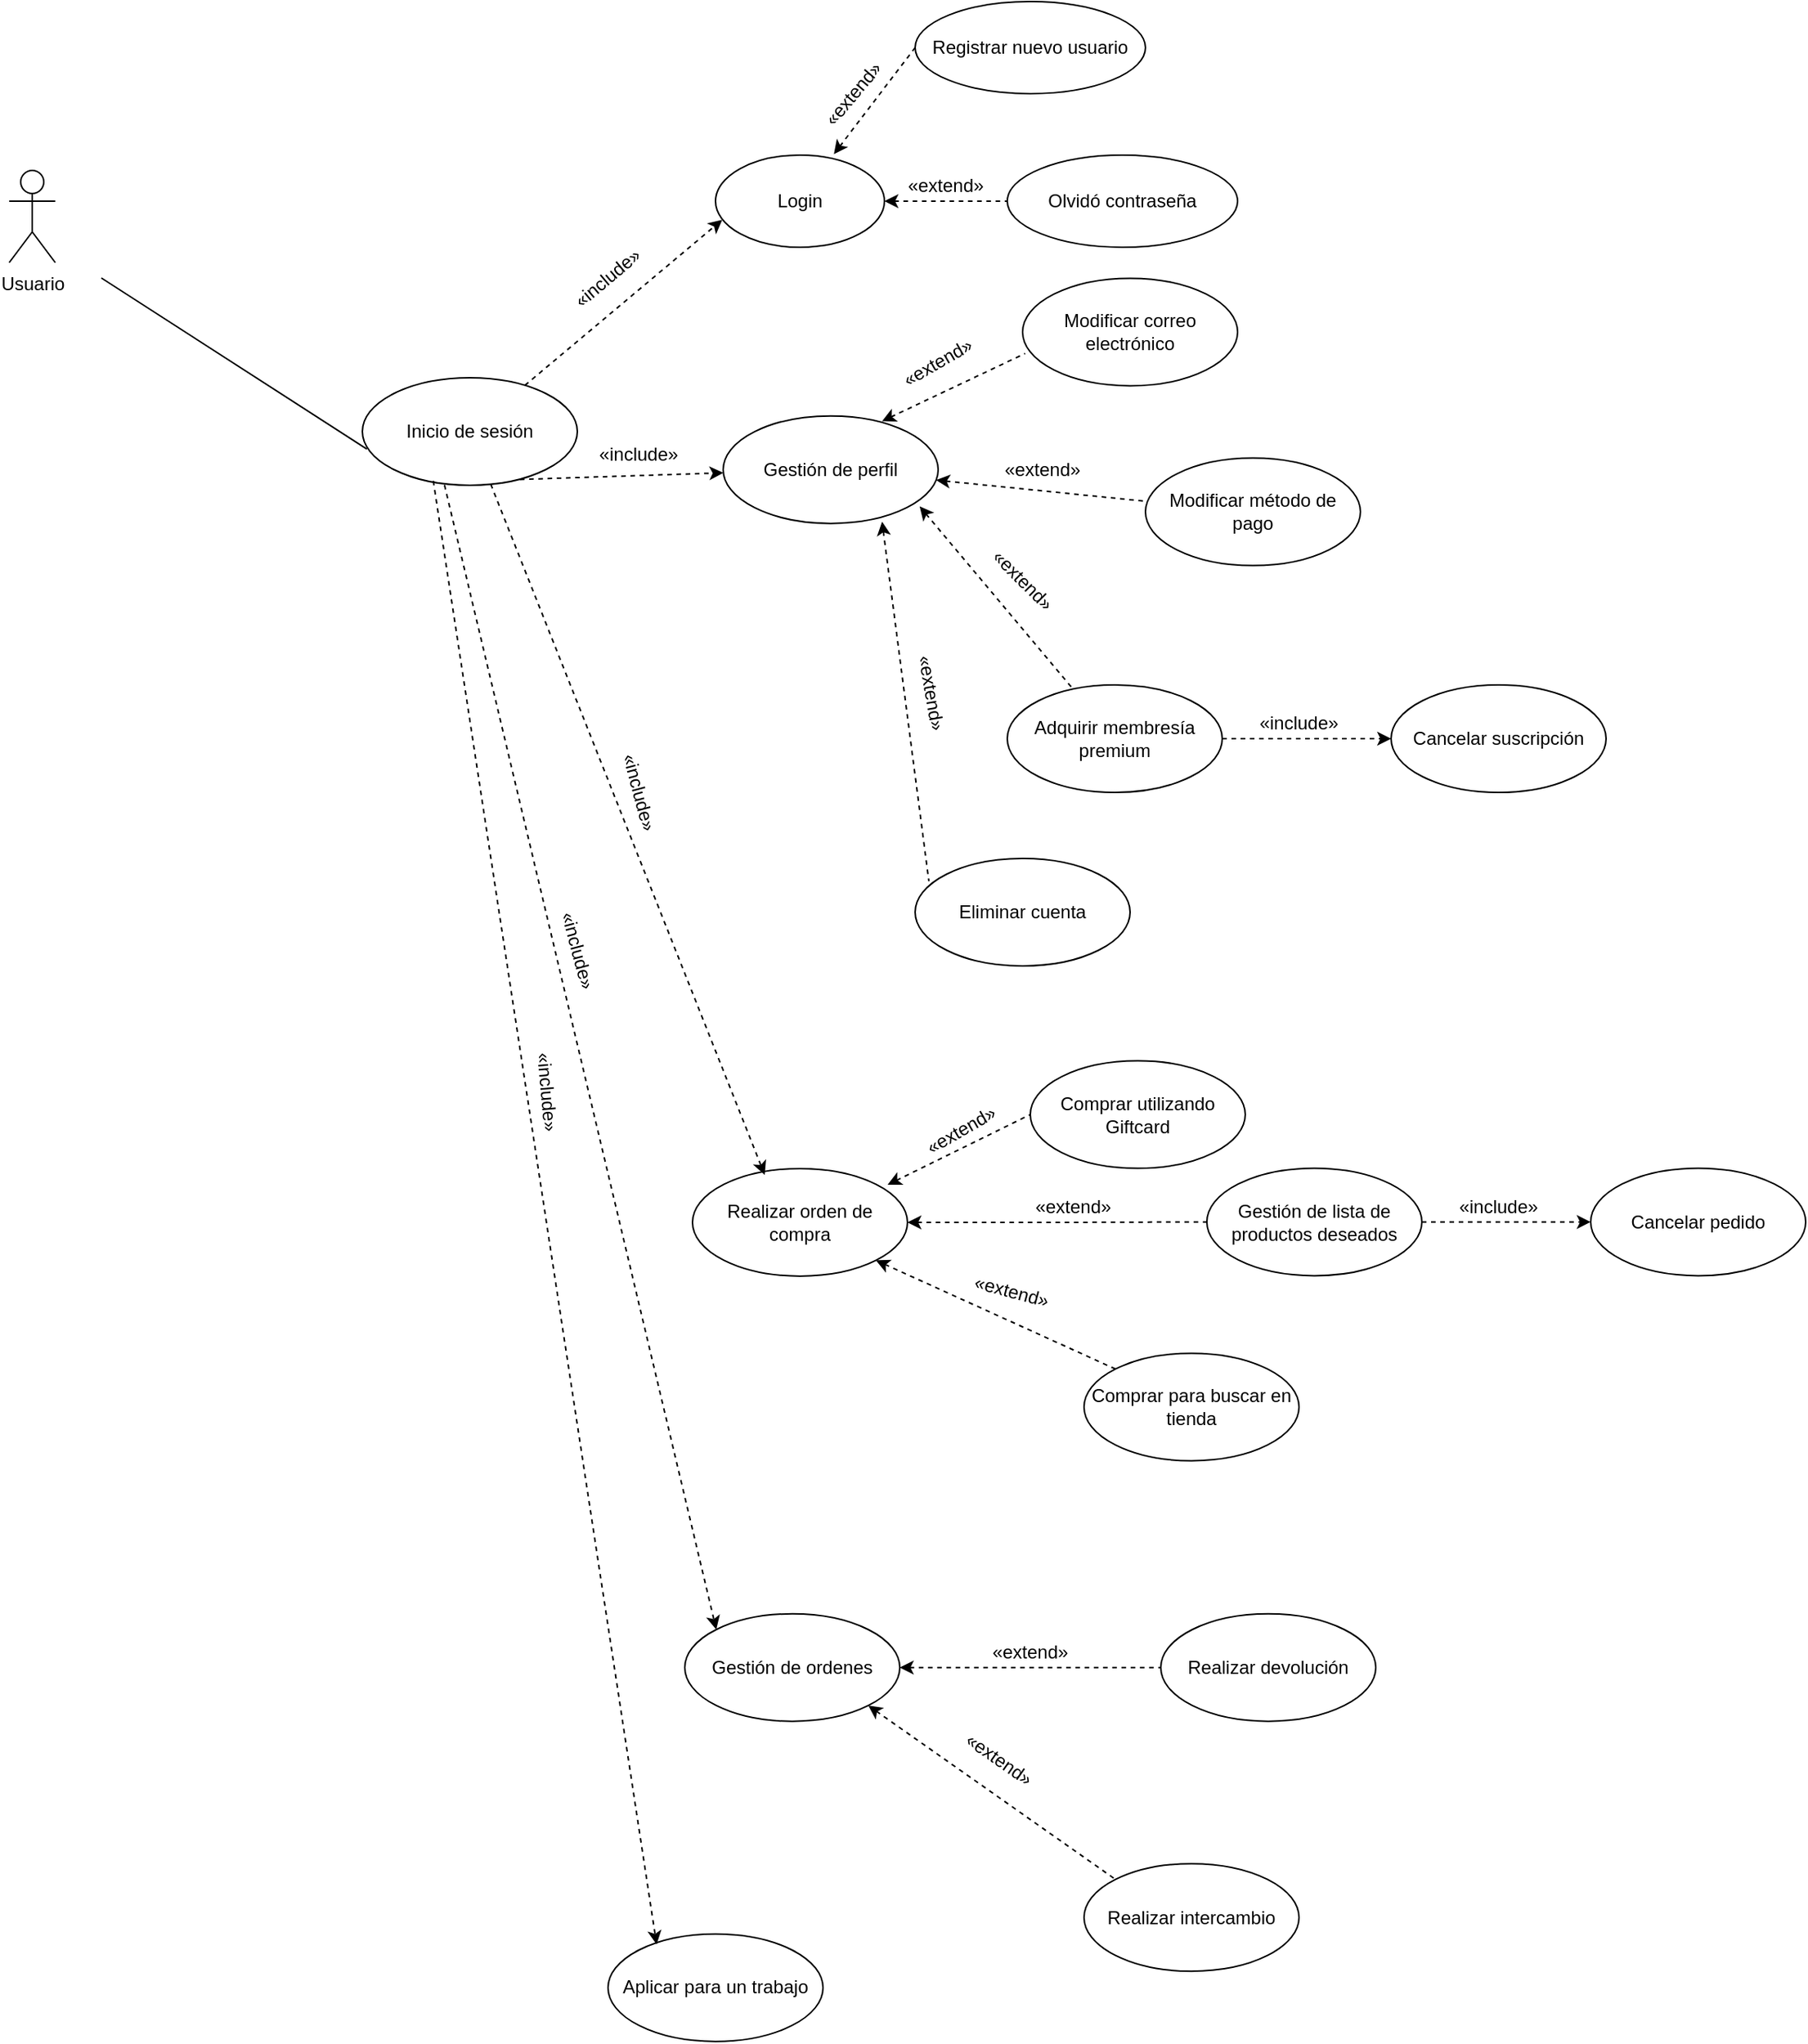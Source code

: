 <mxfile version="10.8.0" type="github"><diagram id="WypjusUMyH8g9IcNmD0C" name="Page-1"><mxGraphModel dx="680" dy="396" grid="1" gridSize="10" guides="1" tooltips="1" connect="1" arrows="1" fold="1" page="1" pageScale="1" pageWidth="850" pageHeight="1100" math="0" shadow="0"><root><mxCell id="0"/><mxCell id="1" parent="0"/><mxCell id="2Z2RgtnjYwtLI_PegNBW-1" value="Usuario" style="shape=umlActor;verticalLabelPosition=bottom;labelBackgroundColor=#ffffff;verticalAlign=top;html=1;outlineConnect=0;" parent="1" vertex="1"><mxGeometry x="70" y="160" width="30" height="60" as="geometry"/></mxCell><mxCell id="2Z2RgtnjYwtLI_PegNBW-9" value="" style="endArrow=none;html=1;entryX=0.021;entryY=0.663;entryDx=0;entryDy=0;entryPerimeter=0;" parent="1" target="2Z2RgtnjYwtLI_PegNBW-10" edge="1"><mxGeometry width="50" height="50" relative="1" as="geometry"><mxPoint x="130" y="230" as="sourcePoint"/><mxPoint x="220" y="210" as="targetPoint"/><Array as="points"/></mxGeometry></mxCell><mxCell id="2Z2RgtnjYwtLI_PegNBW-10" value="Inicio de sesión" style="ellipse;whiteSpace=wrap;html=1;" parent="1" vertex="1"><mxGeometry x="300" y="295" width="140" height="70" as="geometry"/></mxCell><mxCell id="2Z2RgtnjYwtLI_PegNBW-17" value="" style="edgeStyle=orthogonalEdgeStyle;rounded=0;orthogonalLoop=1;jettySize=auto;html=1;startArrow=classic;startFill=1;dashed=1;endArrow=none;endFill=0;" parent="1" source="2Z2RgtnjYwtLI_PegNBW-12" target="2Z2RgtnjYwtLI_PegNBW-16" edge="1"><mxGeometry relative="1" as="geometry"/></mxCell><mxCell id="2Z2RgtnjYwtLI_PegNBW-12" value="Login" style="ellipse;whiteSpace=wrap;html=1;" parent="1" vertex="1"><mxGeometry x="530" y="150" width="110" height="60" as="geometry"/></mxCell><mxCell id="2Z2RgtnjYwtLI_PegNBW-16" value="Olvidó contraseña" style="ellipse;whiteSpace=wrap;html=1;" parent="1" vertex="1"><mxGeometry x="720" y="150" width="150" height="60" as="geometry"/></mxCell><mxCell id="2Z2RgtnjYwtLI_PegNBW-14" value="" style="endArrow=classic;dashed=1;html=1;entryX=0.04;entryY=0.702;entryDx=0;entryDy=0;entryPerimeter=0;startArrow=none;startFill=0;endFill=1;" parent="1" source="2Z2RgtnjYwtLI_PegNBW-10" target="2Z2RgtnjYwtLI_PegNBW-12" edge="1"><mxGeometry width="50" height="50" relative="1" as="geometry"><mxPoint x="460" y="235.136" as="sourcePoint"/><mxPoint x="510" y="185.136" as="targetPoint"/></mxGeometry></mxCell><mxCell id="2Z2RgtnjYwtLI_PegNBW-15" value="&lt;span&gt;«&lt;/span&gt;include&lt;span&gt;»&lt;/span&gt;" style="text;html=1;strokeColor=none;fillColor=none;align=center;verticalAlign=middle;whiteSpace=wrap;rounded=0;rotation=-40;" parent="1" vertex="1"><mxGeometry x="440" y="220.182" width="40" height="20" as="geometry"/></mxCell><mxCell id="2Z2RgtnjYwtLI_PegNBW-20" value="&lt;span&gt;«extend&lt;/span&gt;&lt;span&gt;»&lt;/span&gt;" style="text;html=1;strokeColor=none;fillColor=none;align=center;verticalAlign=middle;whiteSpace=wrap;rounded=0;rotation=0;" parent="1" vertex="1"><mxGeometry x="660" y="160.182" width="40" height="20" as="geometry"/></mxCell><mxCell id="2Z2RgtnjYwtLI_PegNBW-38" value="" style="endArrow=none;dashed=1;html=1;exitX=0.701;exitY=-0.011;exitDx=0;exitDy=0;exitPerimeter=0;startArrow=classic;startFill=1;entryX=0;entryY=0.5;entryDx=0;entryDy=0;" parent="1" source="2Z2RgtnjYwtLI_PegNBW-12" target="2Z2RgtnjYwtLI_PegNBW-43" edge="1"><mxGeometry width="50" height="50" relative="1" as="geometry"><mxPoint x="590" y="159.864" as="sourcePoint"/><mxPoint x="640" y="109.864" as="targetPoint"/></mxGeometry></mxCell><mxCell id="2Z2RgtnjYwtLI_PegNBW-40" value="&lt;span&gt;«extend&lt;/span&gt;&lt;span&gt;»&lt;/span&gt;" style="text;html=1;strokeColor=none;fillColor=none;align=center;verticalAlign=middle;whiteSpace=wrap;rounded=0;rotation=-50;" parent="1" vertex="1"><mxGeometry x="600" y="100.182" width="40" height="20" as="geometry"/></mxCell><mxCell id="2Z2RgtnjYwtLI_PegNBW-43" value="Registrar nuevo usuario" style="ellipse;whiteSpace=wrap;html=1;" parent="1" vertex="1"><mxGeometry x="660" y="50" width="150" height="60" as="geometry"/></mxCell><mxCell id="2Z2RgtnjYwtLI_PegNBW-44" value="Gestión de perfil" style="ellipse;whiteSpace=wrap;html=1;" parent="1" vertex="1"><mxGeometry x="535" y="319.818" width="140" height="70" as="geometry"/></mxCell><mxCell id="2Z2RgtnjYwtLI_PegNBW-45" value="" style="endArrow=classic;html=1;exitX=0.733;exitY=0.946;exitDx=0;exitDy=0;exitPerimeter=0;startArrow=none;startFill=0;dashed=1;endFill=1;" parent="1" source="2Z2RgtnjYwtLI_PegNBW-10" target="2Z2RgtnjYwtLI_PegNBW-44" edge="1"><mxGeometry width="50" height="50" relative="1" as="geometry"><mxPoint x="130" y="230" as="sourcePoint"/><mxPoint x="313" y="425" as="targetPoint"/><Array as="points"/></mxGeometry></mxCell><mxCell id="2Z2RgtnjYwtLI_PegNBW-47" value="" style="endArrow=none;dashed=1;html=1;exitX=0.739;exitY=0.049;exitDx=0;exitDy=0;exitPerimeter=0;startArrow=classic;startFill=1;entryX=0.012;entryY=0.699;entryDx=0;entryDy=0;entryPerimeter=0;" parent="1" source="2Z2RgtnjYwtLI_PegNBW-44" target="2Z2RgtnjYwtLI_PegNBW-49" edge="1"><mxGeometry width="50" height="50" relative="1" as="geometry"><mxPoint x="430" y="650" as="sourcePoint"/><mxPoint x="480" y="600" as="targetPoint"/></mxGeometry></mxCell><mxCell id="2Z2RgtnjYwtLI_PegNBW-48" value="&lt;span&gt;«extend&lt;/span&gt;&lt;span&gt;»&lt;/span&gt;" style="text;html=1;strokeColor=none;fillColor=none;align=center;verticalAlign=middle;whiteSpace=wrap;rounded=0;rotation=-30;" parent="1" vertex="1"><mxGeometry x="655" y="275.182" width="40" height="20" as="geometry"/></mxCell><mxCell id="2Z2RgtnjYwtLI_PegNBW-49" value="Modificar correo electrónico" style="ellipse;whiteSpace=wrap;html=1;" parent="1" vertex="1"><mxGeometry x="730" y="230.227" width="140" height="70" as="geometry"/></mxCell><mxCell id="2Z2RgtnjYwtLI_PegNBW-50" value="" style="endArrow=none;dashed=1;html=1;startArrow=classic;startFill=1;" parent="1" source="2Z2RgtnjYwtLI_PegNBW-44" target="2Z2RgtnjYwtLI_PegNBW-51" edge="1"><mxGeometry width="50" height="50" relative="1" as="geometry"><mxPoint x="450" y="652" as="sourcePoint"/><mxPoint x="540" y="610" as="targetPoint"/></mxGeometry></mxCell><mxCell id="2Z2RgtnjYwtLI_PegNBW-51" value="Modificar método de pago" style="ellipse;whiteSpace=wrap;html=1;" parent="1" vertex="1"><mxGeometry x="810" y="347.273" width="140" height="70" as="geometry"/></mxCell><mxCell id="2Z2RgtnjYwtLI_PegNBW-52" value="&lt;span&gt;«extend&lt;/span&gt;&lt;span&gt;»&lt;/span&gt;" style="text;html=1;strokeColor=none;fillColor=none;align=center;verticalAlign=middle;whiteSpace=wrap;rounded=0;rotation=0;" parent="1" vertex="1"><mxGeometry x="722.5" y="344.682" width="40" height="20" as="geometry"/></mxCell><mxCell id="2Z2RgtnjYwtLI_PegNBW-60" value="" style="edgeStyle=orthogonalEdgeStyle;rounded=0;orthogonalLoop=1;jettySize=auto;html=1;dashed=1;startArrow=none;startFill=0;endArrow=classic;endFill=1;" parent="1" source="2Z2RgtnjYwtLI_PegNBW-53" target="2Z2RgtnjYwtLI_PegNBW-59" edge="1"><mxGeometry relative="1" as="geometry"/></mxCell><mxCell id="2Z2RgtnjYwtLI_PegNBW-53" value="Adquirir membresía premium" style="ellipse;whiteSpace=wrap;html=1;" parent="1" vertex="1"><mxGeometry x="720" y="495" width="140" height="70" as="geometry"/></mxCell><mxCell id="2Z2RgtnjYwtLI_PegNBW-59" value="Cancelar suscripción" style="ellipse;whiteSpace=wrap;html=1;" parent="1" vertex="1"><mxGeometry x="970" y="495" width="140" height="70" as="geometry"/></mxCell><mxCell id="2Z2RgtnjYwtLI_PegNBW-54" value="" style="endArrow=none;dashed=1;html=1;startArrow=classic;startFill=1;exitX=0.914;exitY=0.842;exitDx=0;exitDy=0;exitPerimeter=0;" parent="1" source="2Z2RgtnjYwtLI_PegNBW-44" target="2Z2RgtnjYwtLI_PegNBW-53" edge="1"><mxGeometry width="50" height="50" relative="1" as="geometry"><mxPoint x="434" y="695.5" as="sourcePoint"/><mxPoint x="526.09" y="707.011" as="targetPoint"/></mxGeometry></mxCell><mxCell id="2Z2RgtnjYwtLI_PegNBW-56" value="Eliminar cuenta" style="ellipse;whiteSpace=wrap;html=1;" parent="1" vertex="1"><mxGeometry x="660" y="608" width="140" height="70" as="geometry"/></mxCell><mxCell id="2Z2RgtnjYwtLI_PegNBW-57" value="" style="endArrow=none;dashed=1;html=1;startArrow=classic;startFill=1;exitX=0.739;exitY=0.984;exitDx=0;exitDy=0;exitPerimeter=0;entryX=0.064;entryY=0.212;entryDx=0;entryDy=0;entryPerimeter=0;" parent="1" source="2Z2RgtnjYwtLI_PegNBW-44" target="2Z2RgtnjYwtLI_PegNBW-56" edge="1"><mxGeometry width="50" height="50" relative="1" as="geometry"><mxPoint x="403.5" y="698.5" as="sourcePoint"/><mxPoint x="536.15" y="755.341" as="targetPoint"/></mxGeometry></mxCell><mxCell id="2Z2RgtnjYwtLI_PegNBW-58" value="&lt;span&gt;«extend&lt;/span&gt;&lt;span&gt;»&lt;/span&gt;" style="text;html=1;strokeColor=none;fillColor=none;align=center;verticalAlign=middle;whiteSpace=wrap;rounded=0;rotation=80;" parent="1" vertex="1"><mxGeometry x="650" y="490.409" width="40" height="20" as="geometry"/></mxCell><mxCell id="2Z2RgtnjYwtLI_PegNBW-61" value="&lt;span&gt;«&lt;/span&gt;include&lt;span&gt;»&lt;/span&gt;" style="text;html=1;strokeColor=none;fillColor=none;align=center;verticalAlign=middle;whiteSpace=wrap;rounded=0;rotation=0;" parent="1" vertex="1"><mxGeometry x="460" y="335" width="40" height="20" as="geometry"/></mxCell><mxCell id="2Z2RgtnjYwtLI_PegNBW-66" value="" style="edgeStyle=orthogonalEdgeStyle;rounded=0;orthogonalLoop=1;jettySize=auto;html=1;dashed=1;startArrow=classic;startFill=1;endArrow=none;endFill=0;" parent="1" source="2Z2RgtnjYwtLI_PegNBW-62" target="2Z2RgtnjYwtLI_PegNBW-65" edge="1"><mxGeometry relative="1" as="geometry"/></mxCell><mxCell id="2Z2RgtnjYwtLI_PegNBW-62" value="Realizar orden de compra" style="ellipse;whiteSpace=wrap;html=1;" parent="1" vertex="1"><mxGeometry x="515" y="809.955" width="140" height="70" as="geometry"/></mxCell><mxCell id="Lxd-j5rB5Opp1NuEezxR-10" value="" style="edgeStyle=orthogonalEdgeStyle;rounded=0;orthogonalLoop=1;jettySize=auto;html=1;startArrow=none;startFill=0;dashed=1;" parent="1" source="2Z2RgtnjYwtLI_PegNBW-65" target="Lxd-j5rB5Opp1NuEezxR-9" edge="1"><mxGeometry relative="1" as="geometry"/></mxCell><mxCell id="2Z2RgtnjYwtLI_PegNBW-65" value="Gestión de lista de productos deseados" style="ellipse;whiteSpace=wrap;html=1;" parent="1" vertex="1"><mxGeometry x="850" y="809.727" width="140" height="70" as="geometry"/></mxCell><mxCell id="Lxd-j5rB5Opp1NuEezxR-9" value="Cancelar pedido" style="ellipse;whiteSpace=wrap;html=1;" parent="1" vertex="1"><mxGeometry x="1100" y="809.727" width="140" height="70" as="geometry"/></mxCell><mxCell id="2Z2RgtnjYwtLI_PegNBW-63" value="" style="endArrow=classic;html=1;entryX=0.336;entryY=0.059;entryDx=0;entryDy=0;entryPerimeter=0;endFill=1;startArrow=none;startFill=0;dashed=1;" parent="1" source="2Z2RgtnjYwtLI_PegNBW-10" target="2Z2RgtnjYwtLI_PegNBW-62" edge="1"><mxGeometry width="50" height="50" relative="1" as="geometry"><mxPoint x="130" y="230" as="sourcePoint"/><mxPoint x="376.867" y="648.785" as="targetPoint"/><Array as="points"/></mxGeometry></mxCell><mxCell id="2Z2RgtnjYwtLI_PegNBW-64" value="&lt;span&gt;«include&lt;/span&gt;&lt;span&gt;»&lt;/span&gt;" style="text;html=1;strokeColor=none;fillColor=none;align=center;verticalAlign=middle;whiteSpace=wrap;rounded=0;rotation=0;" parent="1" vertex="1"><mxGeometry x="890" y="510.182" width="40" height="20" as="geometry"/></mxCell><mxCell id="2Z2RgtnjYwtLI_PegNBW-67" value="&lt;span&gt;«extend&lt;/span&gt;&lt;span&gt;»&lt;/span&gt;" style="text;html=1;strokeColor=none;fillColor=none;align=center;verticalAlign=middle;whiteSpace=wrap;rounded=0;rotation=0;" parent="1" vertex="1"><mxGeometry x="742.5" y="824.682" width="40" height="20" as="geometry"/></mxCell><mxCell id="2Z2RgtnjYwtLI_PegNBW-68" value="&lt;span&gt;«include&lt;/span&gt;&lt;span&gt;»&lt;/span&gt;" style="text;html=1;strokeColor=none;fillColor=none;align=center;verticalAlign=middle;whiteSpace=wrap;rounded=0;rotation=75;" parent="1" vertex="1"><mxGeometry x="460" y="555.182" width="40" height="20" as="geometry"/></mxCell><mxCell id="2Z2RgtnjYwtLI_PegNBW-71" value="&lt;span&gt;«extend&lt;/span&gt;&lt;span&gt;»&lt;/span&gt;" style="text;html=1;strokeColor=none;fillColor=none;align=center;verticalAlign=middle;whiteSpace=wrap;rounded=0;rotation=45;" parent="1" vertex="1"><mxGeometry x="710" y="417.182" width="40" height="20" as="geometry"/></mxCell><mxCell id="Lxd-j5rB5Opp1NuEezxR-1" value="Comprar para buscar en tienda" style="ellipse;whiteSpace=wrap;html=1;" parent="1" vertex="1"><mxGeometry x="770" y="930.227" width="140" height="70" as="geometry"/></mxCell><mxCell id="Lxd-j5rB5Opp1NuEezxR-3" value="" style="endArrow=none;dashed=1;html=1;entryX=0;entryY=0;entryDx=0;entryDy=0;exitX=1;exitY=1;exitDx=0;exitDy=0;startArrow=classic;startFill=1;" parent="1" source="2Z2RgtnjYwtLI_PegNBW-62" target="Lxd-j5rB5Opp1NuEezxR-1" edge="1"><mxGeometry width="50" height="50" relative="1" as="geometry"><mxPoint x="580" y="1149.545" as="sourcePoint"/><mxPoint x="630" y="1099.545" as="targetPoint"/></mxGeometry></mxCell><mxCell id="Lxd-j5rB5Opp1NuEezxR-4" value="&lt;span&gt;«extend&lt;/span&gt;&lt;span&gt;»&lt;/span&gt;" style="text;html=1;strokeColor=none;fillColor=none;align=center;verticalAlign=middle;whiteSpace=wrap;rounded=0;rotation=15;" parent="1" vertex="1"><mxGeometry x="702.5" y="879.682" width="40" height="20" as="geometry"/></mxCell><mxCell id="Lxd-j5rB5Opp1NuEezxR-6" value="Comprar utilizando Giftcard" style="ellipse;whiteSpace=wrap;html=1;" parent="1" vertex="1"><mxGeometry x="735" y="739.773" width="140" height="70" as="geometry"/></mxCell><mxCell id="Lxd-j5rB5Opp1NuEezxR-7" value="" style="endArrow=none;dashed=1;html=1;entryX=0;entryY=0.5;entryDx=0;entryDy=0;startArrow=classic;startFill=1;exitX=0.908;exitY=0.15;exitDx=0;exitDy=0;exitPerimeter=0;" parent="1" source="2Z2RgtnjYwtLI_PegNBW-62" target="Lxd-j5rB5Opp1NuEezxR-6" edge="1"><mxGeometry width="50" height="50" relative="1" as="geometry"><mxPoint x="575" y="1060.364" as="sourcePoint"/><mxPoint x="625" y="1010.364" as="targetPoint"/></mxGeometry></mxCell><mxCell id="Lxd-j5rB5Opp1NuEezxR-8" value="&lt;span&gt;«extend&lt;/span&gt;&lt;span&gt;»&lt;/span&gt;" style="text;html=1;strokeColor=none;fillColor=none;align=center;verticalAlign=middle;whiteSpace=wrap;rounded=0;rotation=-30;" parent="1" vertex="1"><mxGeometry x="670" y="774.682" width="40" height="20" as="geometry"/></mxCell><mxCell id="Lxd-j5rB5Opp1NuEezxR-11" value="&lt;span&gt;«include&lt;/span&gt;&lt;span&gt;»&lt;/span&gt;" style="text;html=1;strokeColor=none;fillColor=none;align=center;verticalAlign=middle;whiteSpace=wrap;rounded=0;rotation=0;" parent="1" vertex="1"><mxGeometry x="1020" y="824.682" width="40" height="20" as="geometry"/></mxCell><mxCell id="Lxd-j5rB5Opp1NuEezxR-17" value="" style="edgeStyle=orthogonalEdgeStyle;rounded=0;orthogonalLoop=1;jettySize=auto;html=1;dashed=1;startArrow=classic;startFill=1;endArrow=none;endFill=0;" parent="1" source="Lxd-j5rB5Opp1NuEezxR-13" target="Lxd-j5rB5Opp1NuEezxR-16" edge="1"><mxGeometry relative="1" as="geometry"/></mxCell><mxCell id="Lxd-j5rB5Opp1NuEezxR-13" value="Gestión de ordenes" style="ellipse;whiteSpace=wrap;html=1;" parent="1" vertex="1"><mxGeometry x="510" y="1099.864" width="140" height="70" as="geometry"/></mxCell><mxCell id="Lxd-j5rB5Opp1NuEezxR-16" value="Realizar devolución" style="ellipse;whiteSpace=wrap;html=1;" parent="1" vertex="1"><mxGeometry x="820" y="1099.864" width="140" height="70" as="geometry"/></mxCell><mxCell id="Lxd-j5rB5Opp1NuEezxR-14" value="" style="endArrow=classic;html=1;entryX=0;entryY=0;entryDx=0;entryDy=0;endFill=1;startArrow=none;startFill=0;dashed=1;exitX=0.382;exitY=0.997;exitDx=0;exitDy=0;exitPerimeter=0;" parent="1" source="2Z2RgtnjYwtLI_PegNBW-10" target="Lxd-j5rB5Opp1NuEezxR-13" edge="1"><mxGeometry width="50" height="50" relative="1" as="geometry"><mxPoint x="339.639" y="369.842" as="sourcePoint"/><mxPoint x="470" y="1054" as="targetPoint"/><Array as="points"/></mxGeometry></mxCell><mxCell id="Lxd-j5rB5Opp1NuEezxR-15" value="&lt;span&gt;«include&lt;/span&gt;&lt;span&gt;»&lt;/span&gt;" style="text;html=1;strokeColor=none;fillColor=none;align=center;verticalAlign=middle;whiteSpace=wrap;rounded=0;rotation=75;" parent="1" vertex="1"><mxGeometry x="420" y="658.182" width="40" height="20" as="geometry"/></mxCell><mxCell id="Lxd-j5rB5Opp1NuEezxR-18" value="&lt;span&gt;«extend&lt;/span&gt;&lt;span&gt;»&lt;/span&gt;" style="text;html=1;strokeColor=none;fillColor=none;align=center;verticalAlign=middle;whiteSpace=wrap;rounded=0;rotation=0;" parent="1" vertex="1"><mxGeometry x="715" y="1114.727" width="40" height="20" as="geometry"/></mxCell><mxCell id="Lxd-j5rB5Opp1NuEezxR-19" value="Realizar intercambio" style="ellipse;whiteSpace=wrap;html=1;" parent="1" vertex="1"><mxGeometry x="770" y="1262.591" width="140" height="70" as="geometry"/></mxCell><mxCell id="Lxd-j5rB5Opp1NuEezxR-20" value="" style="endArrow=none;dashed=1;html=1;entryX=0;entryY=0;entryDx=0;entryDy=0;exitX=1;exitY=1;exitDx=0;exitDy=0;startArrow=classic;startFill=1;" parent="1" source="Lxd-j5rB5Opp1NuEezxR-13" target="Lxd-j5rB5Opp1NuEezxR-19" edge="1"><mxGeometry width="50" height="50" relative="1" as="geometry"><mxPoint x="600" y="1585" as="sourcePoint"/><mxPoint x="650" y="1535" as="targetPoint"/><Array as="points"/></mxGeometry></mxCell><mxCell id="Lxd-j5rB5Opp1NuEezxR-21" value="&lt;span&gt;«extend&lt;/span&gt;&lt;span&gt;»&lt;/span&gt;" style="text;html=1;strokeColor=none;fillColor=none;align=center;verticalAlign=middle;whiteSpace=wrap;rounded=0;rotation=35;" parent="1" vertex="1"><mxGeometry x="695" y="1184.5" width="40" height="20" as="geometry"/></mxCell><mxCell id="Lxd-j5rB5Opp1NuEezxR-22" value="Aplicar para un trabajo" style="ellipse;whiteSpace=wrap;html=1;" parent="1" vertex="1"><mxGeometry x="460" y="1308.364" width="140" height="70" as="geometry"/></mxCell><mxCell id="Lxd-j5rB5Opp1NuEezxR-23" value="" style="endArrow=classic;html=1;entryX=0.226;entryY=0.097;entryDx=0;entryDy=0;endFill=1;startArrow=none;startFill=0;dashed=1;exitX=0.33;exitY=0.959;exitDx=0;exitDy=0;entryPerimeter=0;exitPerimeter=0;" parent="1" source="2Z2RgtnjYwtLI_PegNBW-10" target="Lxd-j5rB5Opp1NuEezxR-22" edge="1"><mxGeometry width="50" height="50" relative="1" as="geometry"><mxPoint x="282" y="368.5" as="sourcePoint"/><mxPoint x="410" y="1477.5" as="targetPoint"/><Array as="points"/></mxGeometry></mxCell><mxCell id="Lxd-j5rB5Opp1NuEezxR-24" value="&lt;span&gt;«include&lt;/span&gt;&lt;span&gt;»&lt;/span&gt;" style="text;html=1;strokeColor=none;fillColor=none;align=center;verticalAlign=middle;whiteSpace=wrap;rounded=0;rotation=85;" parent="1" vertex="1"><mxGeometry x="400" y="750.182" width="40" height="20" as="geometry"/></mxCell></root></mxGraphModel></diagram></mxfile>